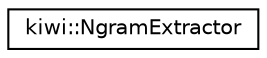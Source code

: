 digraph "Graphical Class Hierarchy"
{
 // LATEX_PDF_SIZE
  edge [fontname="Helvetica",fontsize="10",labelfontname="Helvetica",labelfontsize="10"];
  node [fontname="Helvetica",fontsize="10",shape=record];
  rankdir="LR";
  Node0 [label="kiwi::NgramExtractor",height=0.2,width=0.4,color="black", fillcolor="white", style="filled",URL="$classkiwi_1_1NgramExtractor.html",tooltip=" "];
}

